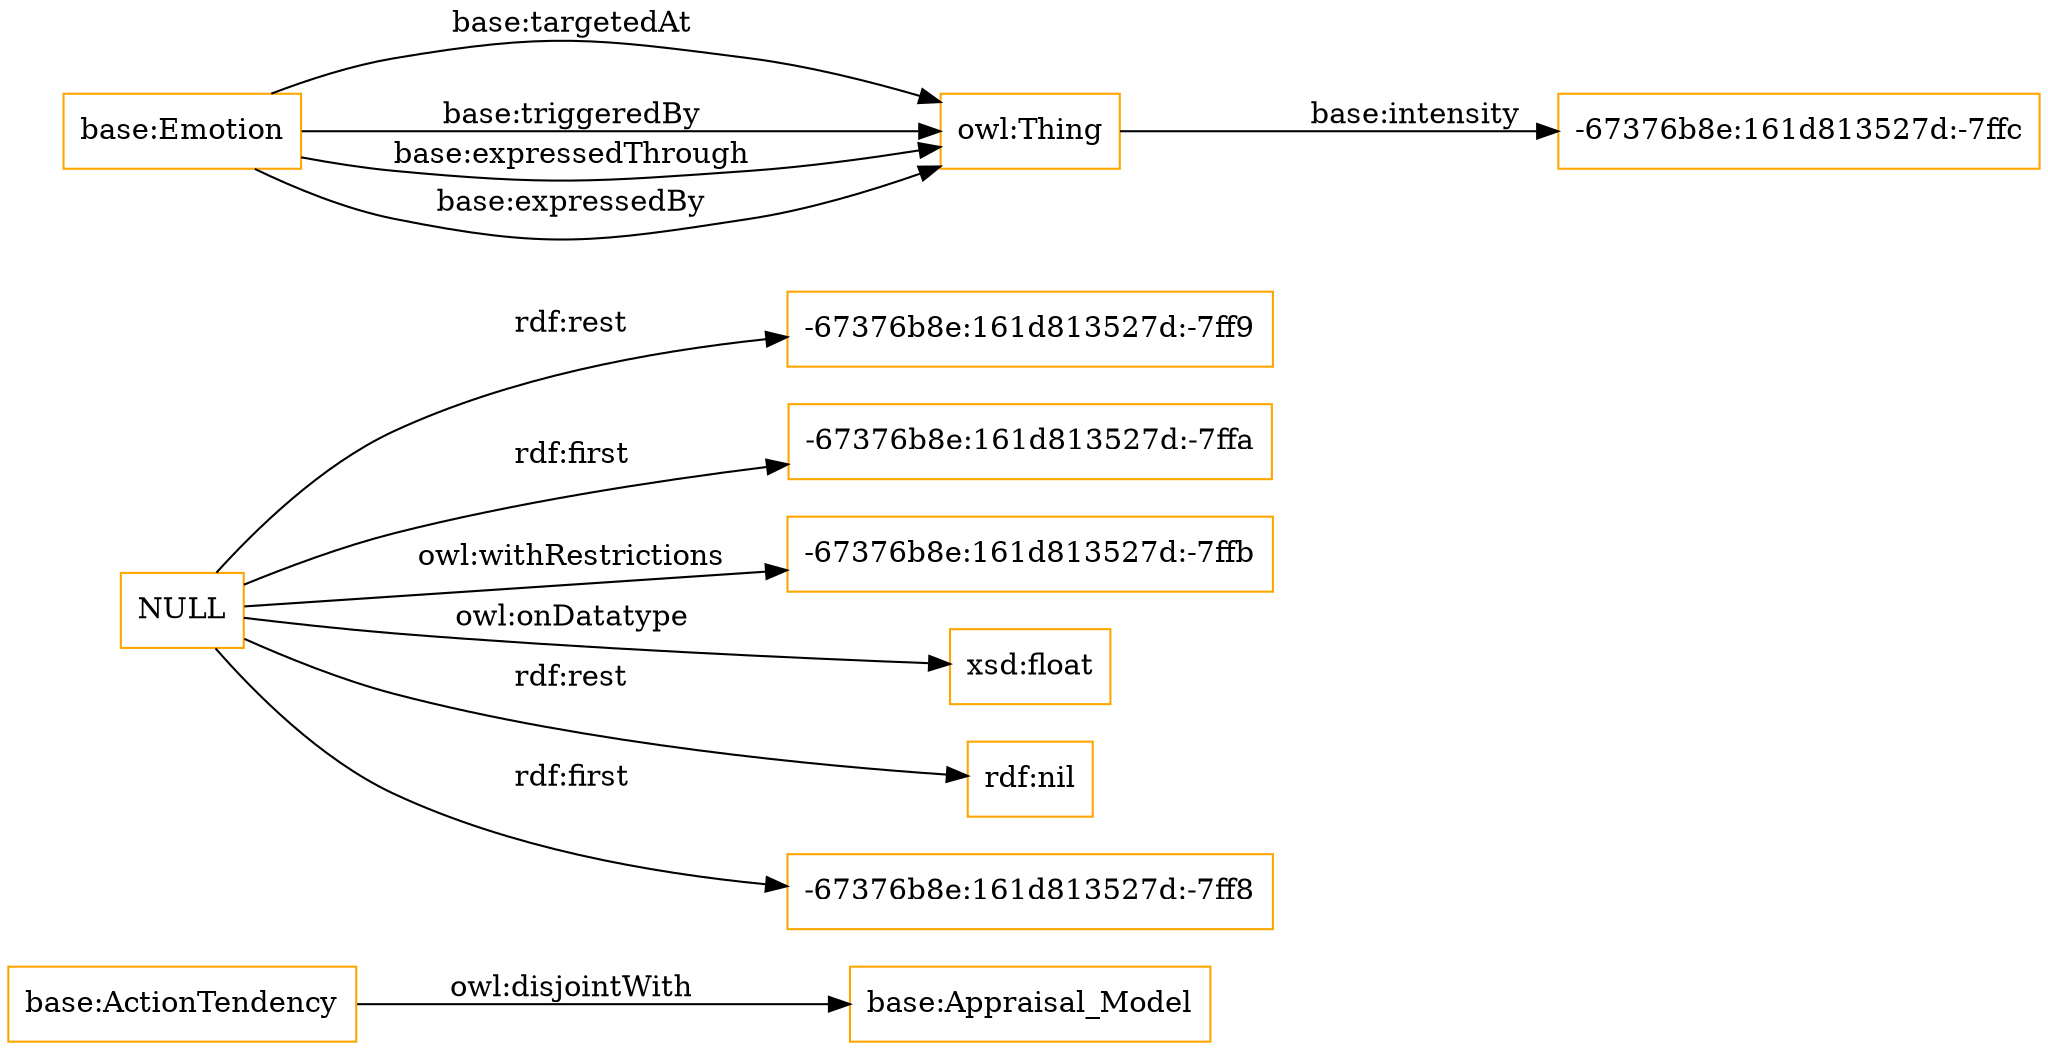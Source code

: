 digraph ar2dtool_diagram { 
rankdir=LR;
size="1501"
node [shape = rectangle, color="orange"]; "base:ActionTendency" "base:Appraisal_Model" ; /*classes style*/
	"base:ActionTendency" -> "base:Appraisal_Model" [ label = "owl:disjointWith" ];
	"NULL" -> "-67376b8e:161d813527d:-7ff9" [ label = "rdf:rest" ];
	"NULL" -> "-67376b8e:161d813527d:-7ffa" [ label = "rdf:first" ];
	"NULL" -> "-67376b8e:161d813527d:-7ffb" [ label = "owl:withRestrictions" ];
	"NULL" -> "xsd:float" [ label = "owl:onDatatype" ];
	"NULL" -> "rdf:nil" [ label = "rdf:rest" ];
	"NULL" -> "-67376b8e:161d813527d:-7ff8" [ label = "rdf:first" ];
	"base:Emotion" -> "owl:Thing" [ label = "base:targetedAt" ];
	"owl:Thing" -> "-67376b8e:161d813527d:-7ffc" [ label = "base:intensity" ];
	"base:Emotion" -> "owl:Thing" [ label = "base:triggeredBy" ];
	"base:Emotion" -> "owl:Thing" [ label = "base:expressedThrough" ];
	"base:Emotion" -> "owl:Thing" [ label = "base:expressedBy" ];

}

